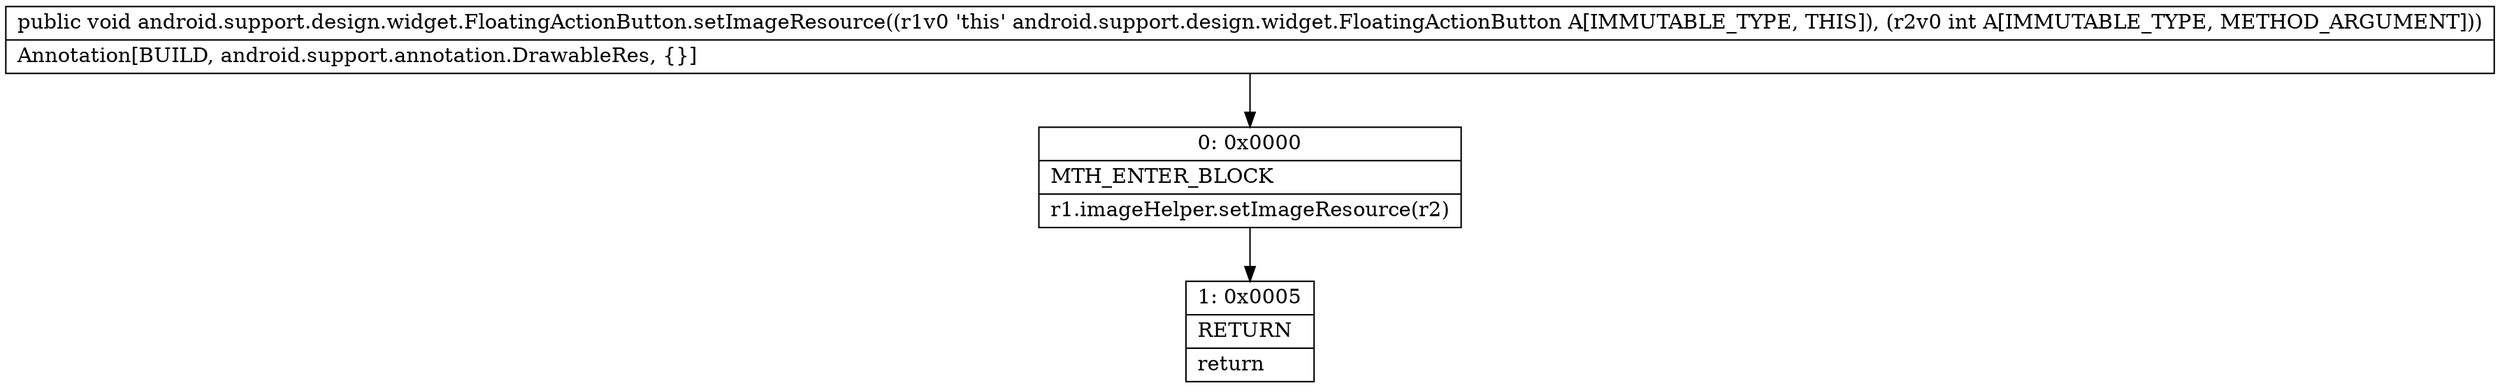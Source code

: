 digraph "CFG forandroid.support.design.widget.FloatingActionButton.setImageResource(I)V" {
Node_0 [shape=record,label="{0\:\ 0x0000|MTH_ENTER_BLOCK\l|r1.imageHelper.setImageResource(r2)\l}"];
Node_1 [shape=record,label="{1\:\ 0x0005|RETURN\l|return\l}"];
MethodNode[shape=record,label="{public void android.support.design.widget.FloatingActionButton.setImageResource((r1v0 'this' android.support.design.widget.FloatingActionButton A[IMMUTABLE_TYPE, THIS]), (r2v0 int A[IMMUTABLE_TYPE, METHOD_ARGUMENT]))  | Annotation[BUILD, android.support.annotation.DrawableRes, \{\}]\l}"];
MethodNode -> Node_0;
Node_0 -> Node_1;
}

